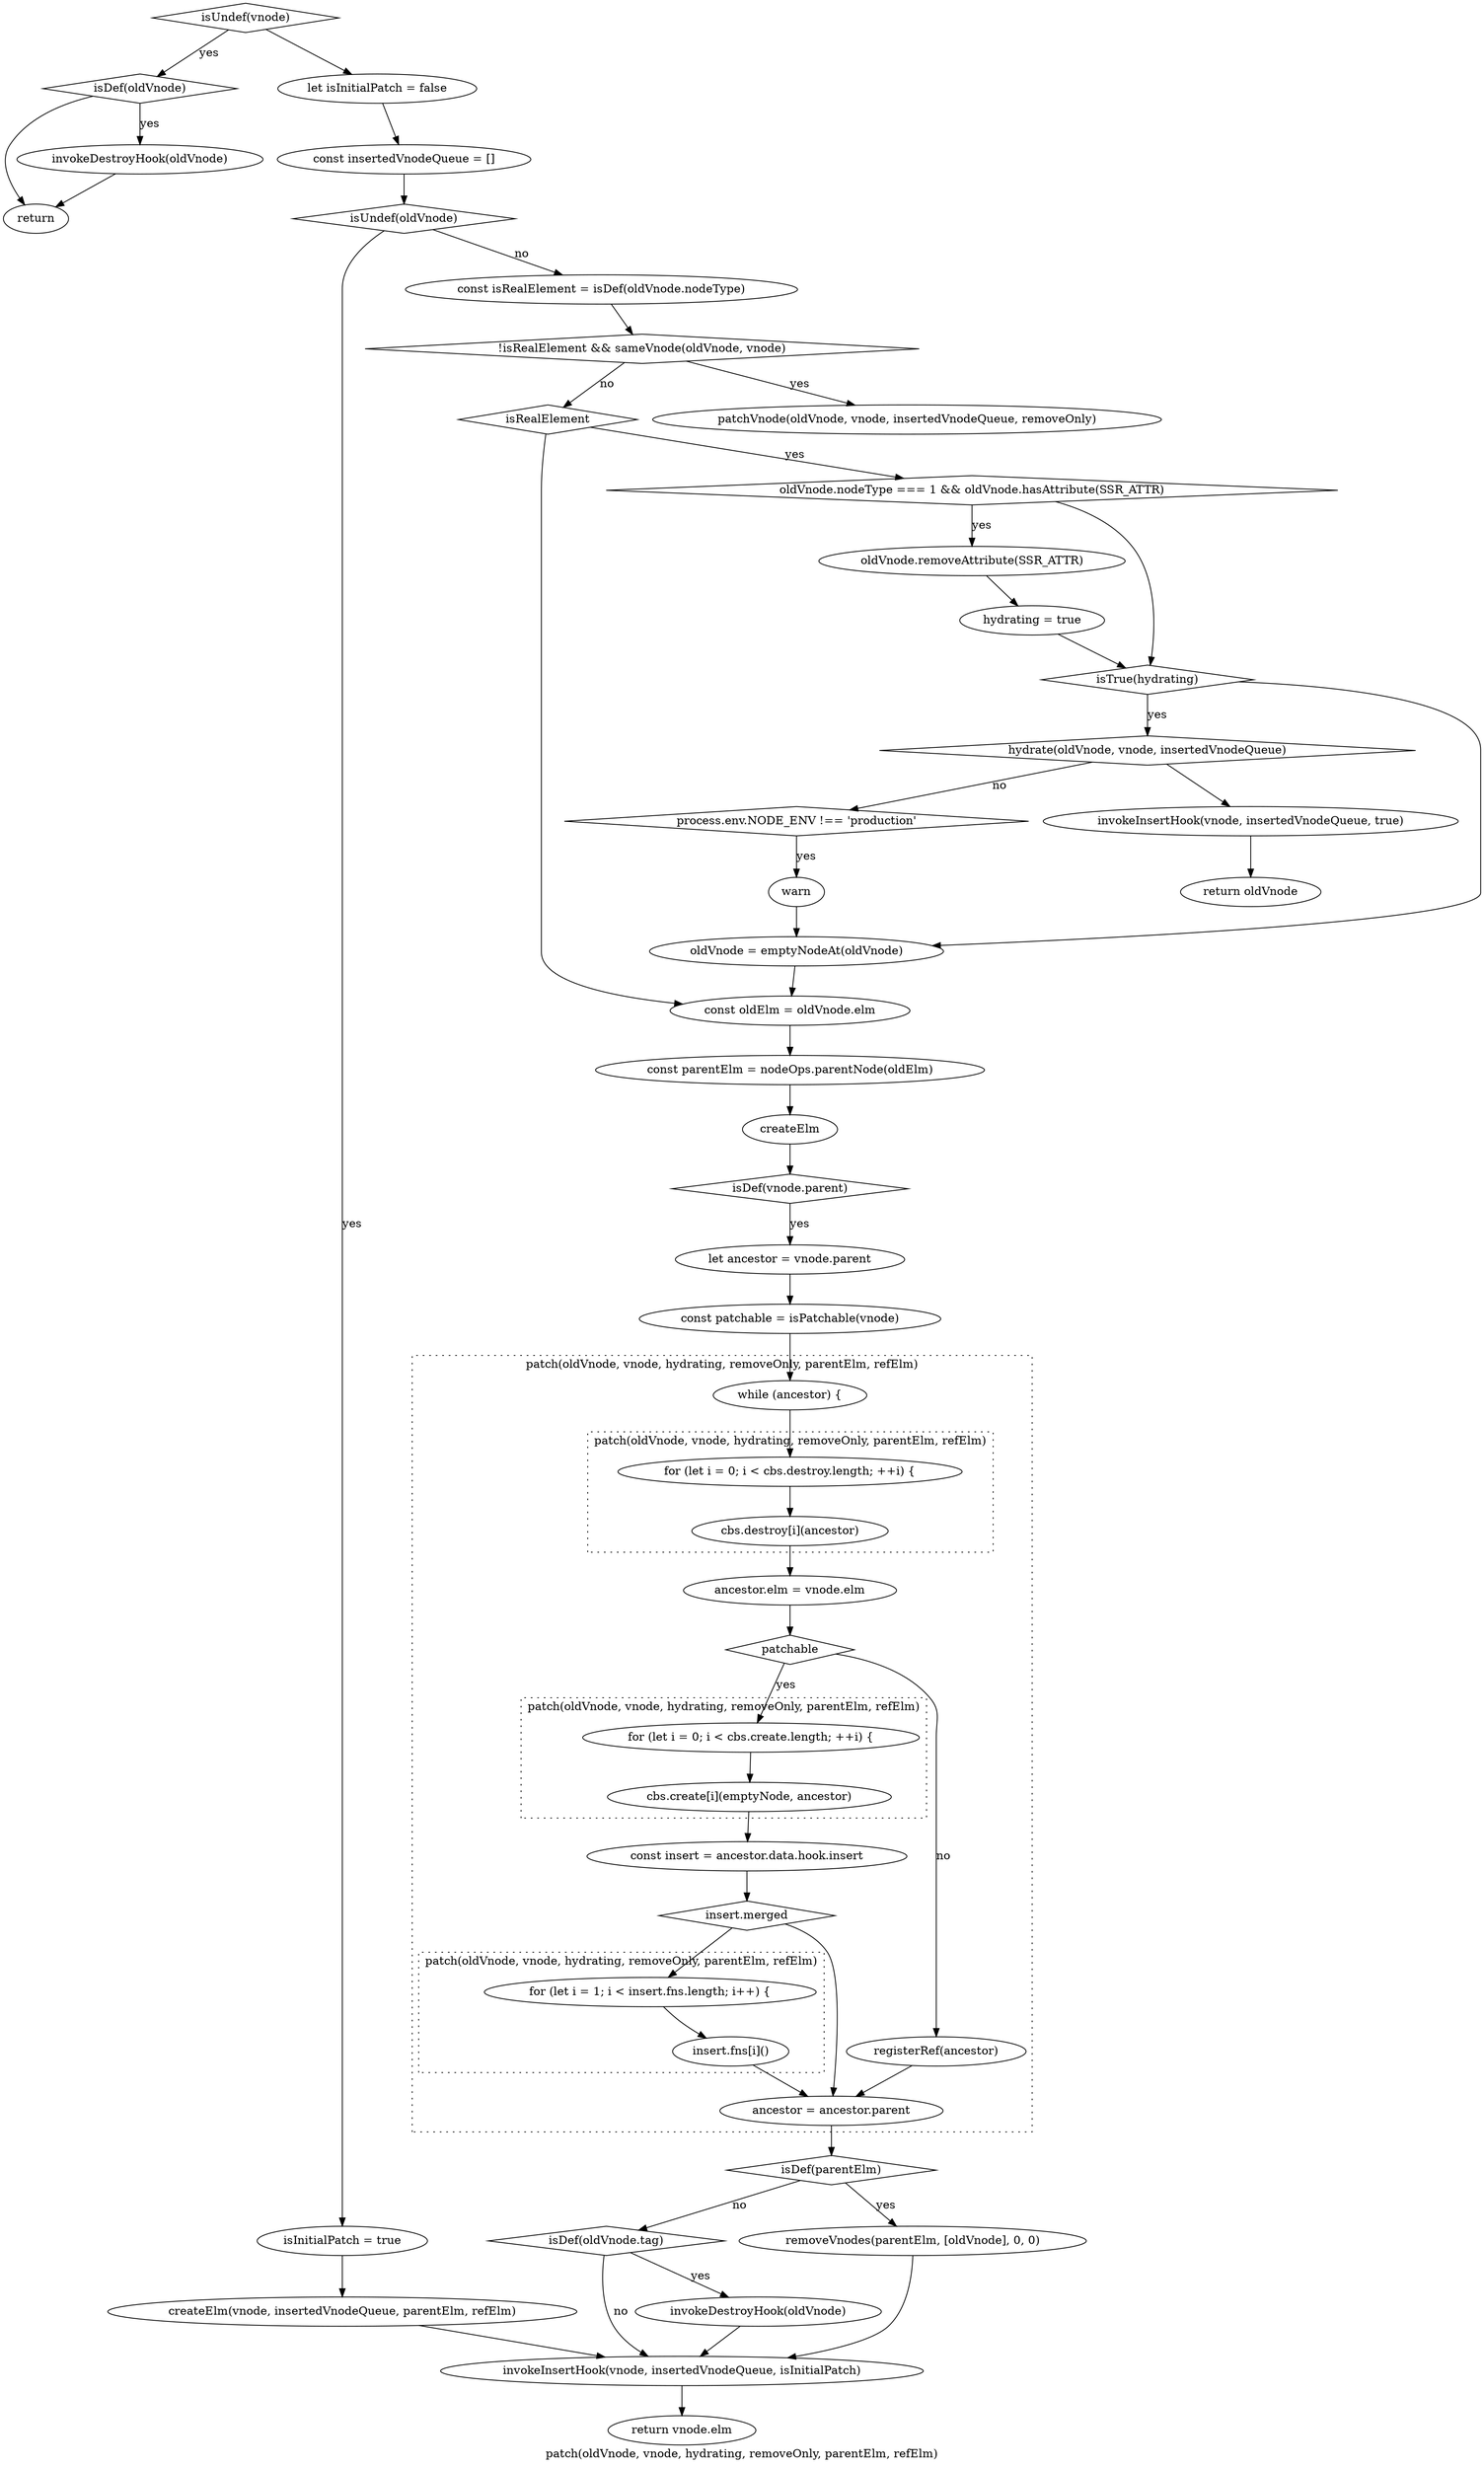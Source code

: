 digraph G {
    label="patch(oldVnode, vnode, hydrating, removeOnly, parentElm, refElm)"

    vnodeIsUndef [
        label="isUndef(vnode)"
        shape=diamond
    ]
    oldVnodeIsUndef [
        label="isDef(oldVnode)"
        shape=diamond
    ]
    vnodeIsUndef -> oldVnodeIsUndef [label="yes"]
    invoke [
        label="invokeDestroyHook(oldVnode)"
    ]
    oldVnodeIsUndef -> invoke [label="yes"]
    end [
        label="return"
    ]
    invoke -> end
    oldVnodeIsUndef -> end

    varInit [
        label="let isInitialPatch = false"
    ]
    vnodeIsUndef -> varInit
    varQueue [
        label="const insertedVnodeQueue = []"
    ]
    varInit -> varQueue

    oldVnodeIsUndef1 [
        label="isUndef(oldVnode)"
        shape=diamond
    ]
    varQueue -> oldVnodeIsUndef1
    resetInit [
        label="isInitialPatch = true"
    ]
    oldVnodeIsUndef1 -> resetInit [label="yes"]
    createElm0 [
        label="createElm(vnode, insertedVnodeQueue, parentElm, refElm)"
    ]
    resetInit -> createElm0
    varRealElement [
        label="const isRealElement = isDef(oldVnode.nodeType)"
    ]
    oldVnodeIsUndef1 -> varRealElement [label="no"]

    isRealElement [
        label="!isRealElement && sameVnode(oldVnode, vnode)"
        shape=diamond
    ]

    varRealElement -> isRealElement
    patchVnode [
        label="patchVnode(oldVnode, vnode, insertedVnodeQueue, removeOnly)"
    ]
    isRealElement -> patchVnode [label="yes"]
    isRealElement1 [
        label="isRealElement"
        shape=diamond
    ]
    isRealElement -> isRealElement1 [label="no"]
    nodeType [
        label="oldVnode.nodeType === 1 && oldVnode.hasAttribute(SSR_ATTR)"
        shape=diamond
    ]
    isRealElement1 -> nodeType [label="yes"]
    removeAttrs [
        label="oldVnode.removeAttribute(SSR_ATTR)"
    ]
    nodeType -> removeAttrs [label="yes"]
    setHydrating [
        label="hydrating = true"
    ]
    removeAttrs -> setHydrating
    hydratingIsTrue [
        label="isTrue(hydrating)"
        shape=diamond
    ]
    nodeType -> hydratingIsTrue
    setHydrating -> hydratingIsTrue
    invokeHydrating [
        label="hydrate(oldVnode, vnode, insertedVnodeQueue)"
        shape=diamond
    ]
    hydratingIsTrue -> invokeHydrating [label="yes"]
    invokeInsertHook [
        label="invokeInsertHook(vnode, insertedVnodeQueue, true)"
    ]
    invokeHydrating -> invokeInsertHook
    returnOldVnode [
        label="return oldVnode"
    ]
    invokeInsertHook -> returnOldVnode
    notProduction [
        label="process.env.NODE_ENV !== 'production'"
        shape=diamond
    ]
    invokeHydrating -> notProduction [label="no"]
    notProduction -> warn [label="yes"]

    resetOldVnode [
        label="oldVnode = emptyNodeAt(oldVnode)"
    ]
    hydratingIsTrue -> resetOldVnode
    warn -> resetOldVnode

    varOldElm [
        label="const oldElm = oldVnode.elm"
    ]

    resetOldVnode -> varOldElm
    isRealElement1 -> varOldElm
    varParentElm [
        label="const parentElm = nodeOps.parentNode(oldElm)"
    ]
    varOldElm -> varParentElm
    createNewNode [
        label="createElm"
    ]
    varParentElm -> createNewNode
    parentIsDef [
        label="isDef(vnode.parent)"
        shape=diamond
    ]
    createNewNode -> parentIsDef
    varAncestor [
        label="let ancestor = vnode.parent"
    ]
    parentIsDef -> varAncestor [label="yes"]
    varPatchable [
        label="const patchable = isPatchable(vnode)"
    ]
    varAncestor -> varPatchable
    varPatchable -> while
    subgraph cluster_while {
        graph[style=dotted]

        while [
            label="while (ancestor) {"
        ]

        while -> for
        subgraph cluster_for {
            graph[style=dotted]
            for [
                label="for (let i = 0; i < cbs.destroy.length; ++i) {"
            ]
            destroy [
                label="cbs.destroy[i](ancestor)"
            ]
            for -> destroy
        }

        setElm [
            label="ancestor.elm = vnode.elm"
        ]

        destroy -> setElm
        patchable [
            label="patchable"
            shape=diamond
        ]
        setElm -> patchable
        patchable -> create [label="yes"]
        subgraph cluster_for1 {
            graph[style=dotted]
            create [
                label="for (let i = 0; i < cbs.create.length; ++i) {"
            ]
            invokeCreate [
                label="cbs.create[i](emptyNode, ancestor)"
            ]
            create -> invokeCreate
        }
        varInsert [
            label="const insert = ancestor.data.hook.insert"
        ]
        invokeCreate -> varInsert
        merged [
            label="insert.merged"
            shape=diamond
        ]
        varInsert -> merged
        merged -> for1
        subgraph cluster_for2 {
            graph[style=dotted]
            for1 [
                label="for (let i = 1; i < insert.fns.length; i++) {"
            ]
            invokeFn [
                label="insert.fns[i]()"
            ]
            for1 -> invokeFn
        }

        registry [
            label="registerRef(ancestor)"
        ]
        patchable -> registry [label="no"]

        resetAncestor [
            label="ancestor = ancestor.parent"
        ]

        merged -> resetAncestor
        registry -> resetAncestor
        invokeFn -> resetAncestor
    }

    parentElmIsDef0 [
        label="isDef(parentElm)"
        shape=diamond
    ]

    resetAncestor -> parentElmIsDef0
    remove [
        label="removeVnodes(parentElm, [oldVnode], 0, 0)"
    ]
    parentElmIsDef0 -> remove [label="yes"]
    tagIsDef [
        label="isDef(oldVnode.tag)"
        shape=diamond
    ]
    parentElmIsDef0 -> tagIsDef [label="no"]
    invokeDestroyHook0 [
        label="invokeDestroyHook(oldVnode)"
    ]
    tagIsDef -> invokeDestroyHook0 [label="yes"]

    invokeInsertHook0 [
        label="invokeInsertHook(vnode, insertedVnodeQueue, isInitialPatch)"
    ]
    remove -> invokeInsertHook0
    invokeDestroyHook0 -> invokeInsertHook0
    tagIsDef -> invokeInsertHook0 [label="no"]
    createElm0 -> invokeInsertHook0

    returnElm [
        label="return vnode.elm"
    ]

    invokeInsertHook0 -> returnElm
}